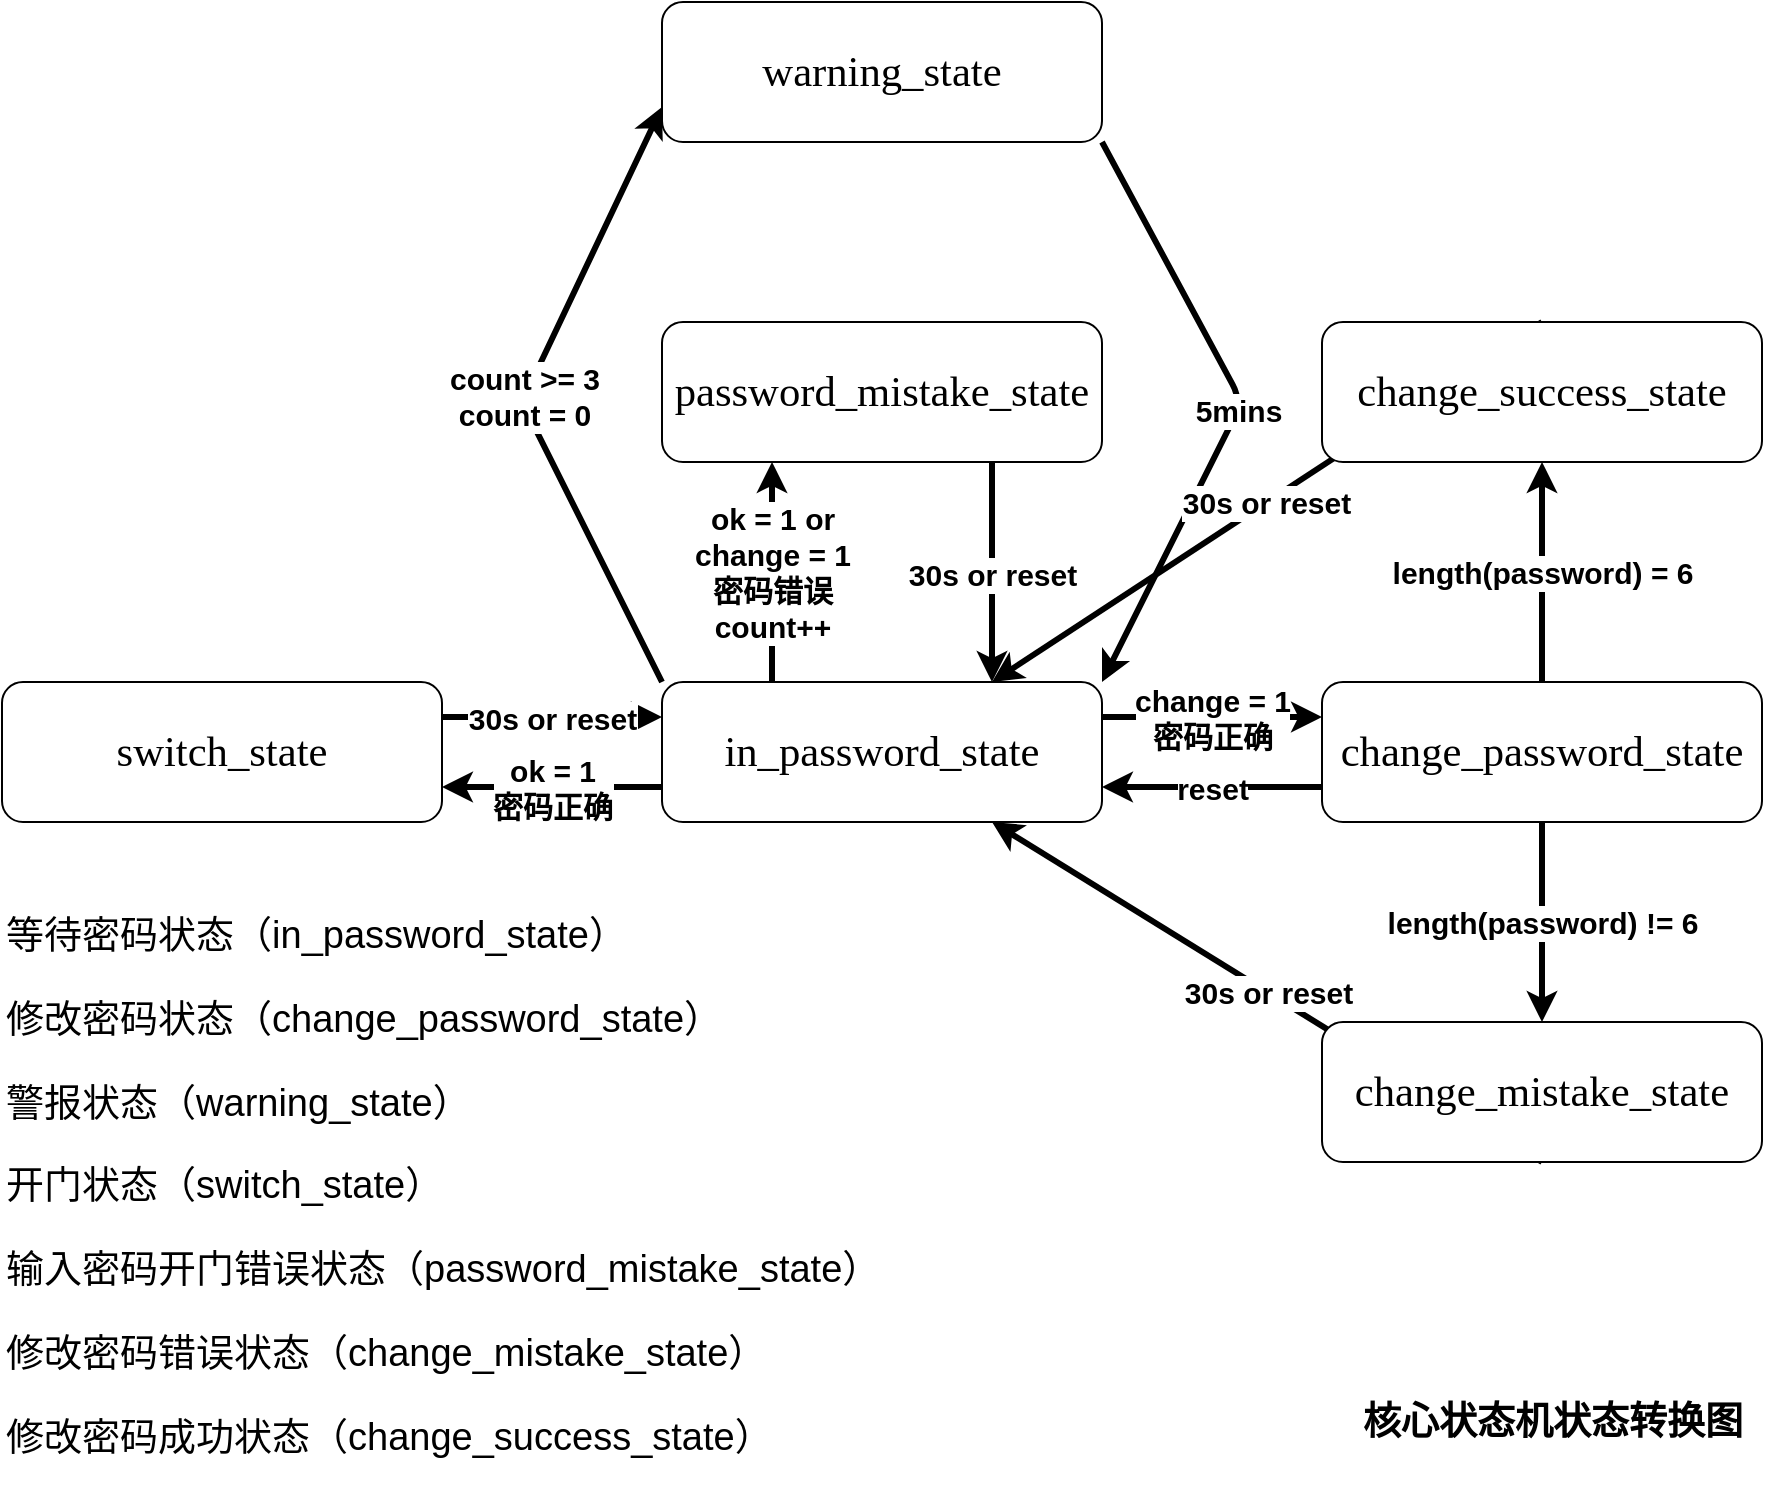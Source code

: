 <mxfile>
    <diagram id="vIdMB9bvqf35R62R5fhc" name="第 1 页">
        <mxGraphModel dx="1840" dy="901" grid="1" gridSize="10" guides="1" tooltips="1" connect="1" arrows="1" fold="1" page="1" pageScale="1" pageWidth="827" pageHeight="1169" math="0" shadow="0">
            <root>
                <mxCell id="0"/>
                <mxCell id="1" parent="0"/>
                <mxCell id="37" value="5mins" style="edgeStyle=none;html=1;exitX=1;exitY=1;exitDx=0;exitDy=0;entryX=1;entryY=0;entryDx=0;entryDy=0;strokeWidth=3;fontSize=15;fontStyle=1" parent="1" source="11" target="17" edge="1">
                    <mxGeometry relative="1" as="geometry">
                        <Array as="points">
                            <mxPoint x="140" y="270"/>
                        </Array>
                    </mxGeometry>
                </mxCell>
                <mxCell id="11" value="&lt;span style=&quot;font-size: 16pt; font-family: &amp;quot;Times New Roman&amp;quot;;&quot;&gt;warning_state&lt;/span&gt;" style="rounded=1;whiteSpace=wrap;html=1;" parent="1" vertex="1">
                    <mxGeometry x="-150" y="70" width="220" height="70" as="geometry"/>
                </mxCell>
                <mxCell id="33" value="30s or reset" style="edgeStyle=none;html=1;exitX=1;exitY=0.25;exitDx=0;exitDy=0;entryX=0;entryY=0.25;entryDx=0;entryDy=0;strokeWidth=3;fontSize=15;fontStyle=1" parent="1" source="12" target="17" edge="1">
                    <mxGeometry relative="1" as="geometry"/>
                </mxCell>
                <mxCell id="12" value="&lt;span style=&quot;font-size: 16pt; font-family: &amp;quot;Times New Roman&amp;quot;;&quot;&gt;switch_state&lt;/span&gt;" style="rounded=1;whiteSpace=wrap;html=1;" parent="1" vertex="1">
                    <mxGeometry x="-480" y="410" width="220" height="70" as="geometry"/>
                </mxCell>
                <mxCell id="30" value="30s or reset" style="edgeStyle=none;html=1;exitX=0.75;exitY=1;exitDx=0;exitDy=0;entryX=0.75;entryY=0;entryDx=0;entryDy=0;strokeWidth=3;fontSize=15;fontStyle=1" parent="1" source="13" target="17" edge="1">
                    <mxGeometry x="0.013" relative="1" as="geometry">
                        <mxPoint as="offset"/>
                    </mxGeometry>
                </mxCell>
                <mxCell id="13" value="&lt;span style=&quot;font-size: 16pt; font-family: &amp;quot;Times New Roman&amp;quot;;&quot;&gt;password_mistake_state&lt;/span&gt;" style="rounded=1;whiteSpace=wrap;html=1;" parent="1" vertex="1">
                    <mxGeometry x="-150" y="230" width="220" height="70" as="geometry"/>
                </mxCell>
                <mxCell id="26" value="30s or reset" style="edgeStyle=none;html=1;exitX=0.5;exitY=1;exitDx=0;exitDy=0;entryX=0.75;entryY=1;entryDx=0;entryDy=0;strokeWidth=3;fontSize=15;fontStyle=1" parent="1" source="14" target="17" edge="1">
                    <mxGeometry relative="1" as="geometry"/>
                </mxCell>
                <mxCell id="14" value="&lt;span style=&quot;font-size: 16pt; font-family: &amp;quot;Times New Roman&amp;quot;;&quot;&gt;change_mistake_state&lt;/span&gt;" style="rounded=1;whiteSpace=wrap;html=1;" parent="1" vertex="1">
                    <mxGeometry x="180" y="580" width="220" height="70" as="geometry"/>
                </mxCell>
                <mxCell id="25" value="30s or reset" style="edgeStyle=none;html=1;exitX=0.5;exitY=0;exitDx=0;exitDy=0;entryX=0.75;entryY=0;entryDx=0;entryDy=0;strokeWidth=3;fontSize=15;fontStyle=1" parent="1" source="15" target="17" edge="1">
                    <mxGeometry relative="1" as="geometry"/>
                </mxCell>
                <mxCell id="15" value="&lt;span style=&quot;font-size: 16pt; font-family: &amp;quot;Times New Roman&amp;quot;;&quot;&gt;change_success_state&lt;/span&gt;" style="rounded=1;whiteSpace=wrap;html=1;" parent="1" vertex="1">
                    <mxGeometry x="180" y="230" width="220" height="70" as="geometry"/>
                </mxCell>
                <mxCell id="23" value="length(password) = 6" style="edgeStyle=none;html=1;strokeWidth=3;fontSize=15;fontStyle=1" parent="1" source="16" target="15" edge="1">
                    <mxGeometry relative="1" as="geometry"/>
                </mxCell>
                <mxCell id="24" value="&lt;span style=&quot;border-color: var(--border-color);&quot;&gt;length(password) != 6&lt;/span&gt;" style="edgeStyle=none;html=1;strokeWidth=3;fontSize=15;fontStyle=1" parent="1" source="16" target="14" edge="1">
                    <mxGeometry relative="1" as="geometry">
                        <Array as="points">
                            <mxPoint x="290" y="520"/>
                        </Array>
                    </mxGeometry>
                </mxCell>
                <mxCell id="35" value="reset" style="edgeStyle=none;html=1;exitX=0;exitY=0.75;exitDx=0;exitDy=0;entryX=1;entryY=0.75;entryDx=0;entryDy=0;strokeWidth=3;fontSize=15;fontStyle=1" parent="1" source="16" target="17" edge="1">
                    <mxGeometry relative="1" as="geometry"/>
                </mxCell>
                <mxCell id="16" value="&lt;span style=&quot;font-size: 16pt; font-family: &amp;quot;Times New Roman&amp;quot;;&quot;&gt;change_password_state&lt;/span&gt;" style="rounded=1;whiteSpace=wrap;html=1;" parent="1" vertex="1">
                    <mxGeometry x="180" y="410" width="220" height="70" as="geometry"/>
                </mxCell>
                <mxCell id="31" value="ok = 1 or &lt;br&gt;change = 1&lt;br&gt;密码错误&lt;br&gt;count++" style="edgeStyle=none;html=1;exitX=0.25;exitY=0;exitDx=0;exitDy=0;entryX=0.25;entryY=1;entryDx=0;entryDy=0;strokeWidth=3;fontSize=15;fontStyle=1" parent="1" source="17" target="13" edge="1">
                    <mxGeometry relative="1" as="geometry"/>
                </mxCell>
                <mxCell id="32" value="ok = 1&lt;br&gt;密码正确" style="edgeStyle=none;html=1;exitX=0;exitY=0.75;exitDx=0;exitDy=0;entryX=1;entryY=0.75;entryDx=0;entryDy=0;strokeWidth=3;fontSize=15;fontStyle=1" parent="1" source="17" target="12" edge="1">
                    <mxGeometry relative="1" as="geometry"/>
                </mxCell>
                <mxCell id="34" value="change = 1&lt;br&gt;密码正确" style="edgeStyle=none;html=1;exitX=1;exitY=0.25;exitDx=0;exitDy=0;entryX=0;entryY=0.25;entryDx=0;entryDy=0;strokeWidth=3;fontSize=15;fontStyle=1" parent="1" edge="1">
                    <mxGeometry relative="1" as="geometry">
                        <mxPoint x="70" y="427.5" as="sourcePoint"/>
                        <mxPoint x="180" y="427.5" as="targetPoint"/>
                    </mxGeometry>
                </mxCell>
                <mxCell id="36" value="count &amp;gt;= 3&lt;br&gt;count = 0" style="edgeStyle=none;html=1;exitX=0;exitY=0;exitDx=0;exitDy=0;entryX=0;entryY=0.75;entryDx=0;entryDy=0;strokeWidth=3;fontSize=15;fontStyle=1" parent="1" source="17" target="11" edge="1">
                    <mxGeometry relative="1" as="geometry">
                        <Array as="points">
                            <mxPoint x="-220" y="270"/>
                        </Array>
                    </mxGeometry>
                </mxCell>
                <mxCell id="17" value="&lt;span style=&quot;font-size: 16pt; font-family: &amp;quot;Times New Roman&amp;quot;;&quot;&gt;in_password_state&lt;/span&gt;" style="rounded=1;whiteSpace=wrap;html=1;" parent="1" vertex="1">
                    <mxGeometry x="-150" y="410" width="220" height="70" as="geometry"/>
                </mxCell>
                <mxCell id="39" value="&lt;b&gt;&lt;font style=&quot;font-size: 19px;&quot;&gt;核心状态机状态转换图&lt;/font&gt;&lt;/b&gt;" style="text;html=1;align=center;verticalAlign=middle;resizable=0;points=[];autosize=1;strokeColor=none;fillColor=none;fontSize=15;" parent="1" vertex="1">
                    <mxGeometry x="190" y="760" width="210" height="40" as="geometry"/>
                </mxCell>
                <mxCell id="40" value="&lt;p style=&quot;border-color: var(--border-color);&quot;&gt;&lt;span style=&quot;border-color: var(--border-color);&quot;&gt;等待密码状态&lt;/span&gt;&lt;span style=&quot;border-color: var(--border-color);&quot;&gt;（&lt;/span&gt;&lt;span style=&quot;border-color: var(--border-color);&quot;&gt;in_password_state&lt;/span&gt;&lt;span style=&quot;border-color: var(--border-color);&quot;&gt;）&lt;/span&gt;&lt;/p&gt;&lt;p style=&quot;border-color: var(--border-color);&quot;&gt;&lt;span style=&quot;border-color: var(--border-color);&quot;&gt;修改密码状态&lt;/span&gt;&lt;span style=&quot;border-color: var(--border-color);&quot;&gt;（&lt;/span&gt;&lt;span style=&quot;border-color: var(--border-color);&quot;&gt;change_password_state&lt;/span&gt;&lt;span style=&quot;border-color: var(--border-color);&quot;&gt;）&lt;/span&gt;&lt;/p&gt;&lt;p style=&quot;border-color: var(--border-color);&quot;&gt;&lt;span style=&quot;border-color: var(--border-color);&quot;&gt;警报状态&lt;/span&gt;&lt;span style=&quot;border-color: var(--border-color);&quot;&gt;（&lt;/span&gt;&lt;span style=&quot;border-color: var(--border-color);&quot;&gt;warning_state&lt;/span&gt;&lt;span style=&quot;border-color: var(--border-color);&quot;&gt;）&lt;/span&gt;&lt;/p&gt;&lt;p style=&quot;border-color: var(--border-color);&quot;&gt;&lt;span style=&quot;border-color: var(--border-color);&quot;&gt;开门状态&lt;/span&gt;&lt;span style=&quot;border-color: var(--border-color);&quot;&gt;（&lt;/span&gt;&lt;span style=&quot;border-color: var(--border-color);&quot;&gt;switch_state&lt;/span&gt;&lt;span style=&quot;border-color: var(--border-color);&quot;&gt;）&lt;/span&gt;&lt;/p&gt;&lt;p style=&quot;border-color: var(--border-color);&quot;&gt;&lt;span style=&quot;border-color: var(--border-color);&quot;&gt;输入密码开门错误状态&lt;/span&gt;&lt;span style=&quot;border-color: var(--border-color);&quot;&gt;（&lt;/span&gt;&lt;span style=&quot;border-color: var(--border-color);&quot;&gt;password_mistake_state&lt;/span&gt;&lt;span style=&quot;border-color: var(--border-color);&quot;&gt;）&lt;/span&gt;&lt;/p&gt;&lt;p style=&quot;border-color: var(--border-color);&quot;&gt;&lt;span style=&quot;border-color: var(--border-color);&quot;&gt;修改密码错误状态&lt;/span&gt;&lt;span style=&quot;border-color: var(--border-color);&quot;&gt;（&lt;/span&gt;&lt;span style=&quot;border-color: var(--border-color);&quot;&gt;change_mistake_state&lt;/span&gt;&lt;span style=&quot;border-color: var(--border-color);&quot;&gt;）&lt;/span&gt;&lt;/p&gt;&lt;p style=&quot;border-color: var(--border-color);&quot;&gt;&lt;span style=&quot;border-color: var(--border-color);&quot;&gt;修改密码成功状态&lt;/span&gt;&lt;span style=&quot;border-color: var(--border-color);&quot;&gt;（&lt;/span&gt;&lt;span style=&quot;border-color: var(--border-color);&quot;&gt;change_success_state&lt;/span&gt;&lt;span style=&quot;border-color: var(--border-color);&quot;&gt;）&lt;/span&gt;&lt;/p&gt;" style="text;whiteSpace=wrap;html=1;fontSize=19;" parent="1" vertex="1">
                    <mxGeometry x="-480" y="500" width="450" height="300" as="geometry"/>
                </mxCell>
            </root>
        </mxGraphModel>
    </diagram>
</mxfile>